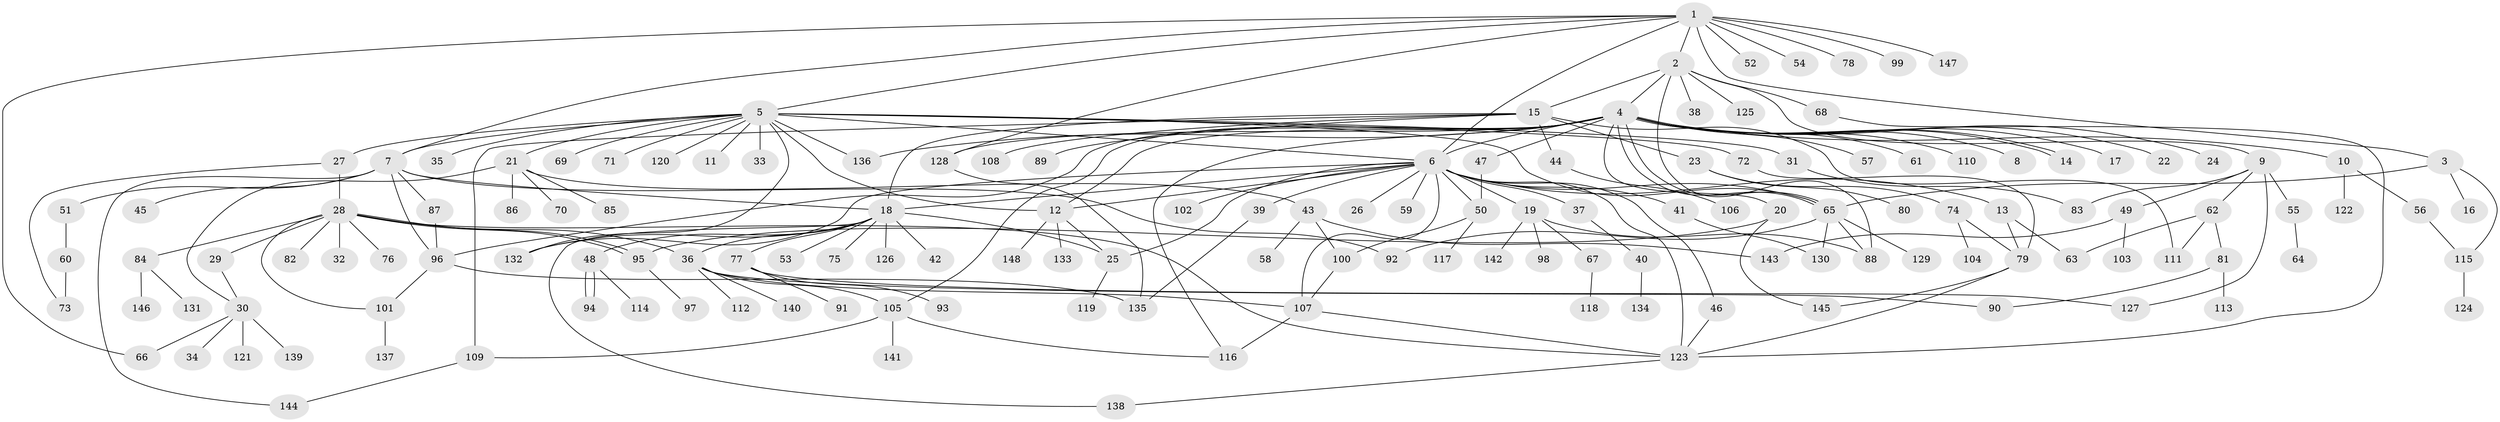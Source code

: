 // Generated by graph-tools (version 1.1) at 2025/48/03/09/25 04:48:44]
// undirected, 148 vertices, 206 edges
graph export_dot {
graph [start="1"]
  node [color=gray90,style=filled];
  1;
  2;
  3;
  4;
  5;
  6;
  7;
  8;
  9;
  10;
  11;
  12;
  13;
  14;
  15;
  16;
  17;
  18;
  19;
  20;
  21;
  22;
  23;
  24;
  25;
  26;
  27;
  28;
  29;
  30;
  31;
  32;
  33;
  34;
  35;
  36;
  37;
  38;
  39;
  40;
  41;
  42;
  43;
  44;
  45;
  46;
  47;
  48;
  49;
  50;
  51;
  52;
  53;
  54;
  55;
  56;
  57;
  58;
  59;
  60;
  61;
  62;
  63;
  64;
  65;
  66;
  67;
  68;
  69;
  70;
  71;
  72;
  73;
  74;
  75;
  76;
  77;
  78;
  79;
  80;
  81;
  82;
  83;
  84;
  85;
  86;
  87;
  88;
  89;
  90;
  91;
  92;
  93;
  94;
  95;
  96;
  97;
  98;
  99;
  100;
  101;
  102;
  103;
  104;
  105;
  106;
  107;
  108;
  109;
  110;
  111;
  112;
  113;
  114;
  115;
  116;
  117;
  118;
  119;
  120;
  121;
  122;
  123;
  124;
  125;
  126;
  127;
  128;
  129;
  130;
  131;
  132;
  133;
  134;
  135;
  136;
  137;
  138;
  139;
  140;
  141;
  142;
  143;
  144;
  145;
  146;
  147;
  148;
  1 -- 2;
  1 -- 3;
  1 -- 5;
  1 -- 6;
  1 -- 7;
  1 -- 52;
  1 -- 54;
  1 -- 66;
  1 -- 78;
  1 -- 99;
  1 -- 128;
  1 -- 147;
  2 -- 4;
  2 -- 9;
  2 -- 15;
  2 -- 38;
  2 -- 68;
  2 -- 88;
  2 -- 125;
  3 -- 16;
  3 -- 65;
  3 -- 115;
  4 -- 6;
  4 -- 8;
  4 -- 10;
  4 -- 12;
  4 -- 14;
  4 -- 14;
  4 -- 17;
  4 -- 20;
  4 -- 22;
  4 -- 24;
  4 -- 47;
  4 -- 57;
  4 -- 61;
  4 -- 65;
  4 -- 65;
  4 -- 96;
  4 -- 105;
  4 -- 110;
  4 -- 116;
  4 -- 128;
  4 -- 136;
  5 -- 6;
  5 -- 7;
  5 -- 11;
  5 -- 12;
  5 -- 21;
  5 -- 27;
  5 -- 31;
  5 -- 33;
  5 -- 35;
  5 -- 65;
  5 -- 69;
  5 -- 71;
  5 -- 72;
  5 -- 120;
  5 -- 132;
  5 -- 136;
  6 -- 12;
  6 -- 13;
  6 -- 18;
  6 -- 19;
  6 -- 25;
  6 -- 26;
  6 -- 37;
  6 -- 39;
  6 -- 41;
  6 -- 46;
  6 -- 50;
  6 -- 59;
  6 -- 65;
  6 -- 102;
  6 -- 107;
  6 -- 123;
  6 -- 132;
  7 -- 18;
  7 -- 45;
  7 -- 51;
  7 -- 87;
  7 -- 92;
  7 -- 96;
  7 -- 144;
  9 -- 49;
  9 -- 55;
  9 -- 62;
  9 -- 83;
  9 -- 127;
  10 -- 56;
  10 -- 122;
  12 -- 25;
  12 -- 133;
  12 -- 148;
  13 -- 63;
  13 -- 79;
  15 -- 18;
  15 -- 23;
  15 -- 44;
  15 -- 89;
  15 -- 108;
  15 -- 109;
  15 -- 111;
  18 -- 25;
  18 -- 36;
  18 -- 42;
  18 -- 48;
  18 -- 53;
  18 -- 75;
  18 -- 77;
  18 -- 126;
  18 -- 132;
  18 -- 138;
  19 -- 67;
  19 -- 88;
  19 -- 98;
  19 -- 142;
  20 -- 95;
  20 -- 145;
  21 -- 30;
  21 -- 43;
  21 -- 70;
  21 -- 85;
  21 -- 86;
  23 -- 74;
  23 -- 80;
  25 -- 119;
  27 -- 28;
  27 -- 73;
  28 -- 29;
  28 -- 32;
  28 -- 36;
  28 -- 76;
  28 -- 82;
  28 -- 84;
  28 -- 95;
  28 -- 95;
  28 -- 101;
  28 -- 123;
  29 -- 30;
  30 -- 34;
  30 -- 66;
  30 -- 121;
  30 -- 139;
  31 -- 83;
  36 -- 90;
  36 -- 105;
  36 -- 107;
  36 -- 112;
  36 -- 140;
  37 -- 40;
  39 -- 135;
  40 -- 134;
  41 -- 130;
  43 -- 58;
  43 -- 100;
  43 -- 143;
  44 -- 106;
  46 -- 123;
  47 -- 50;
  48 -- 94;
  48 -- 94;
  48 -- 114;
  49 -- 103;
  49 -- 143;
  50 -- 100;
  50 -- 117;
  51 -- 60;
  55 -- 64;
  56 -- 115;
  60 -- 73;
  62 -- 63;
  62 -- 81;
  62 -- 111;
  65 -- 88;
  65 -- 92;
  65 -- 129;
  65 -- 130;
  67 -- 118;
  68 -- 123;
  72 -- 79;
  74 -- 79;
  74 -- 104;
  77 -- 91;
  77 -- 93;
  77 -- 127;
  79 -- 123;
  79 -- 145;
  81 -- 90;
  81 -- 113;
  84 -- 131;
  84 -- 146;
  87 -- 96;
  95 -- 97;
  96 -- 101;
  96 -- 135;
  100 -- 107;
  101 -- 137;
  105 -- 109;
  105 -- 116;
  105 -- 141;
  107 -- 116;
  107 -- 123;
  109 -- 144;
  115 -- 124;
  123 -- 138;
  128 -- 135;
}
